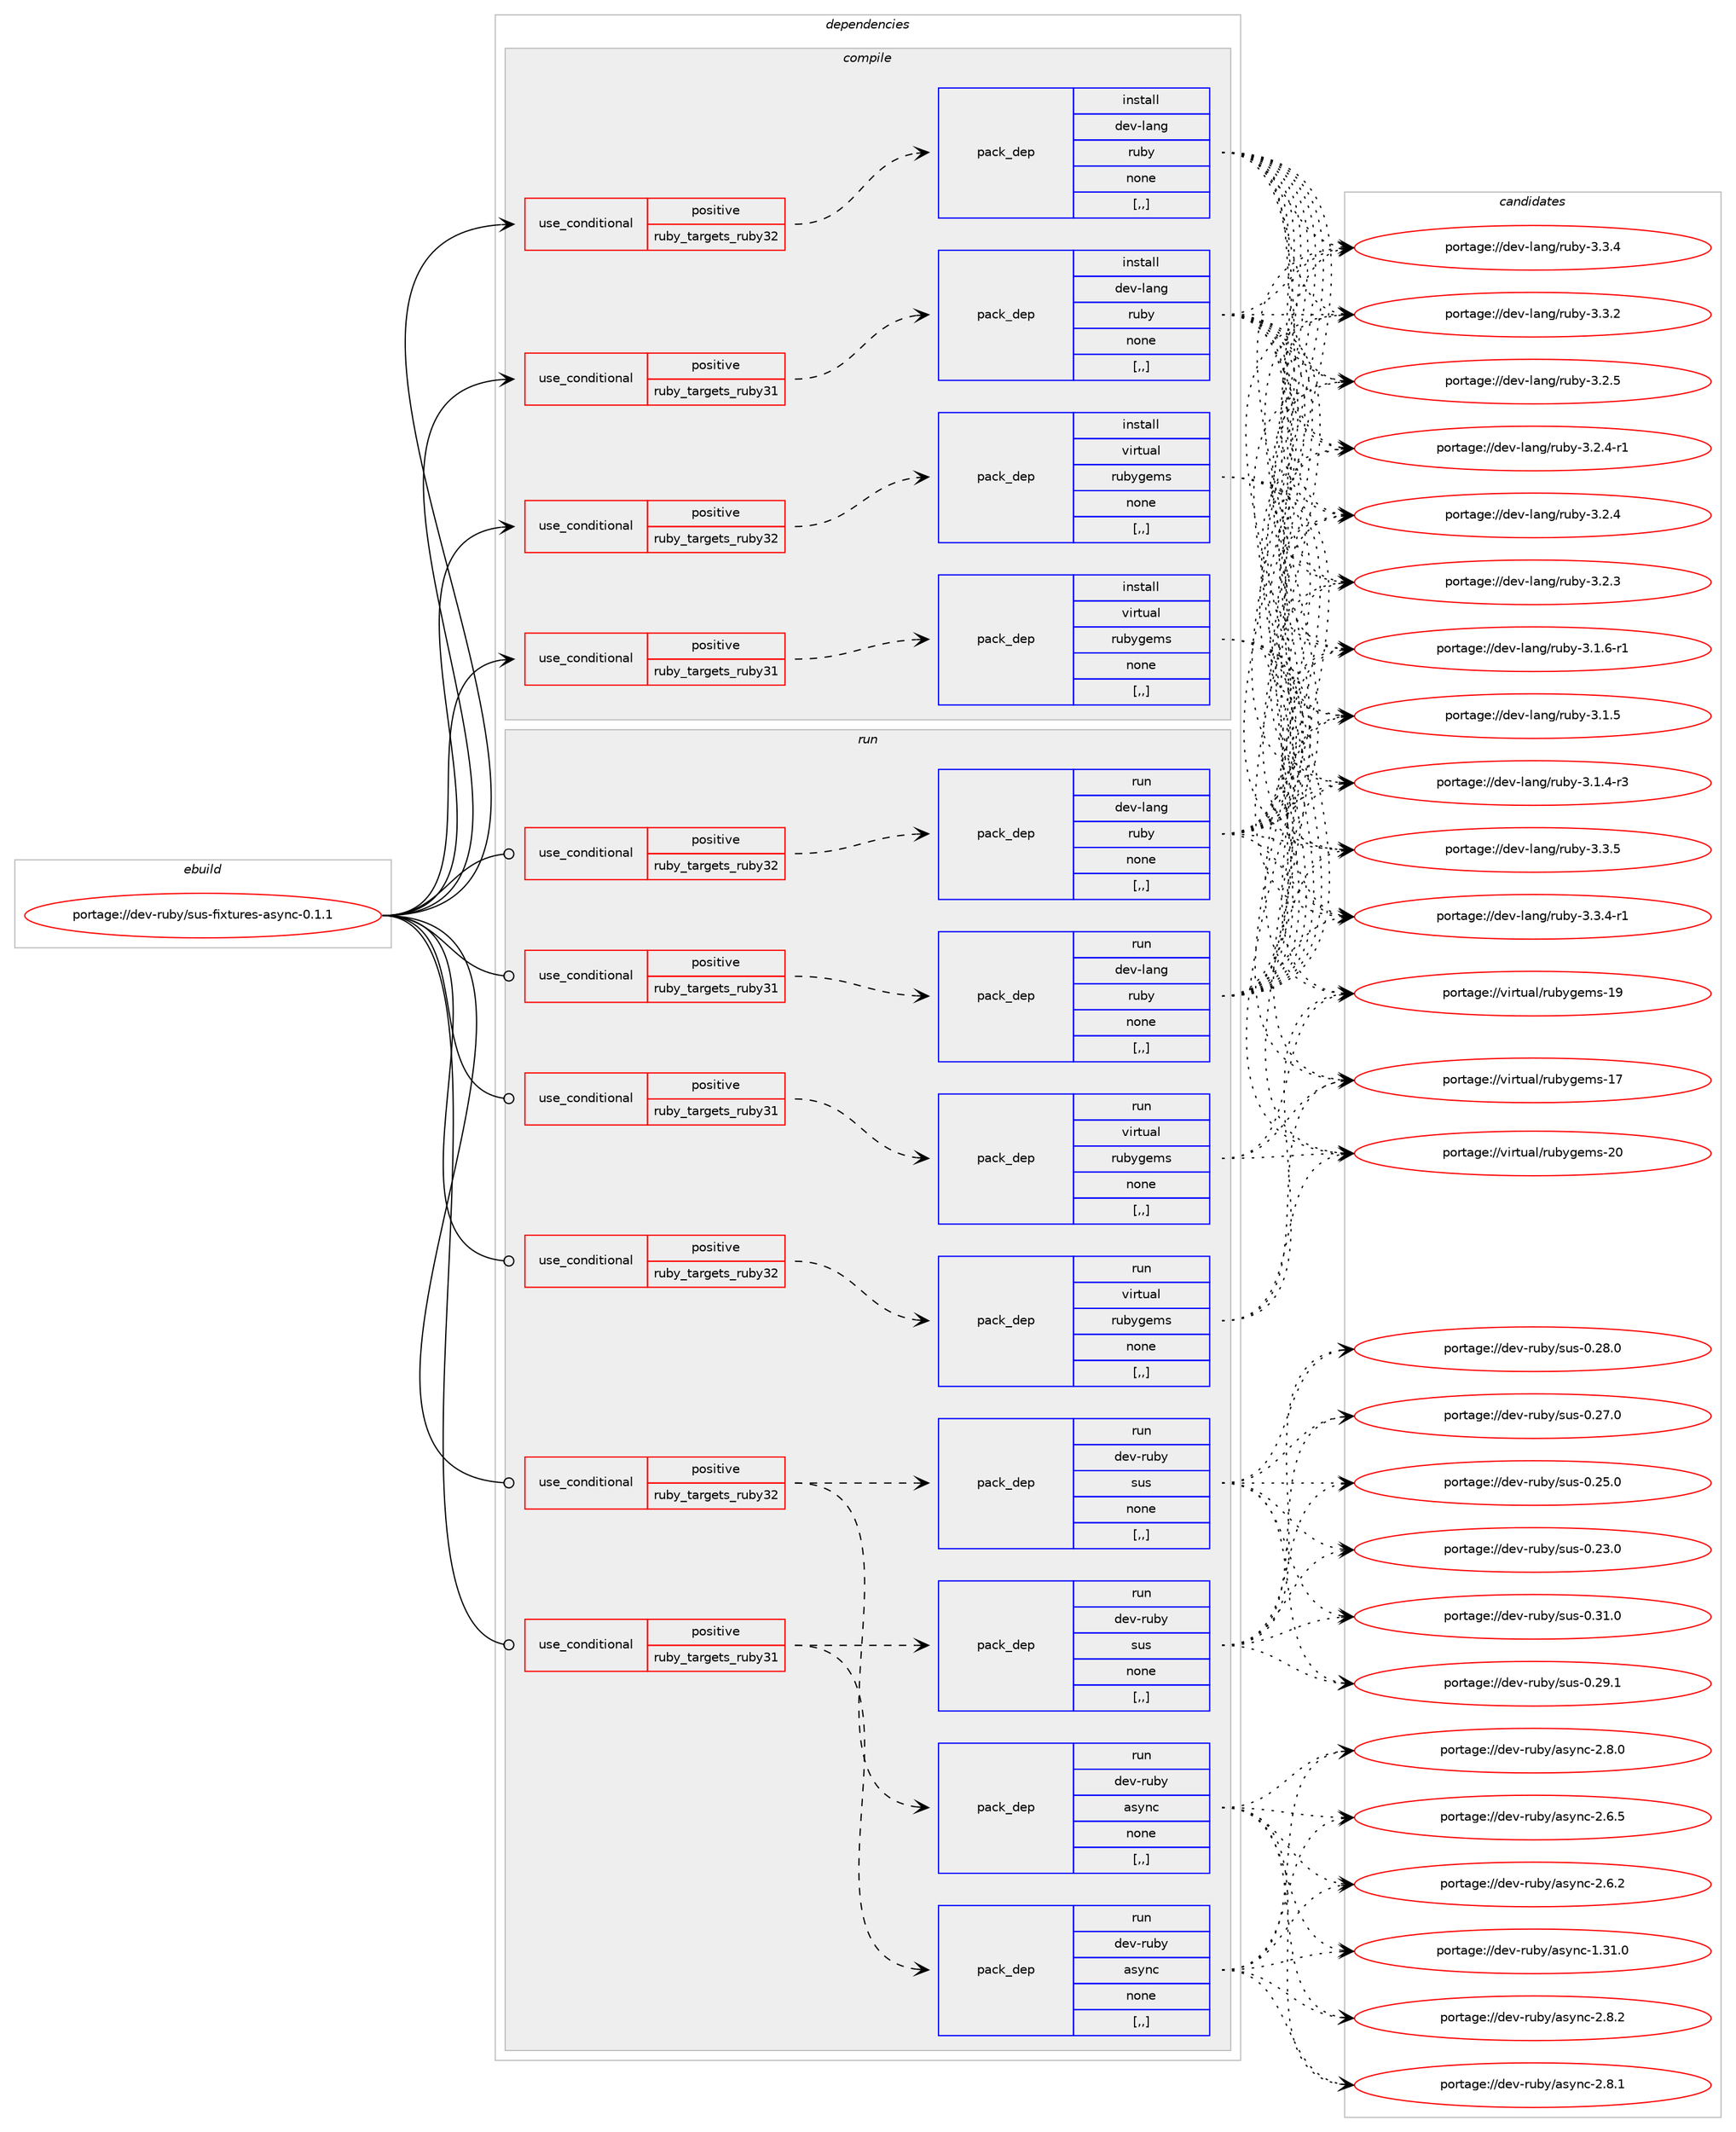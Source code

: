 digraph prolog {

# *************
# Graph options
# *************

newrank=true;
concentrate=true;
compound=true;
graph [rankdir=LR,fontname=Helvetica,fontsize=10,ranksep=1.5];#, ranksep=2.5, nodesep=0.2];
edge  [arrowhead=vee];
node  [fontname=Helvetica,fontsize=10];

# **********
# The ebuild
# **********

subgraph cluster_leftcol {
color=gray;
label=<<i>ebuild</i>>;
id [label="portage://dev-ruby/sus-fixtures-async-0.1.1", color=red, width=4, href="../dev-ruby/sus-fixtures-async-0.1.1.svg"];
}

# ****************
# The dependencies
# ****************

subgraph cluster_midcol {
color=gray;
label=<<i>dependencies</i>>;
subgraph cluster_compile {
fillcolor="#eeeeee";
style=filled;
label=<<i>compile</i>>;
subgraph cond188595 {
dependency701511 [label=<<TABLE BORDER="0" CELLBORDER="1" CELLSPACING="0" CELLPADDING="4"><TR><TD ROWSPAN="3" CELLPADDING="10">use_conditional</TD></TR><TR><TD>positive</TD></TR><TR><TD>ruby_targets_ruby31</TD></TR></TABLE>>, shape=none, color=red];
subgraph pack507935 {
dependency701512 [label=<<TABLE BORDER="0" CELLBORDER="1" CELLSPACING="0" CELLPADDING="4" WIDTH="220"><TR><TD ROWSPAN="6" CELLPADDING="30">pack_dep</TD></TR><TR><TD WIDTH="110">install</TD></TR><TR><TD>dev-lang</TD></TR><TR><TD>ruby</TD></TR><TR><TD>none</TD></TR><TR><TD>[,,]</TD></TR></TABLE>>, shape=none, color=blue];
}
dependency701511:e -> dependency701512:w [weight=20,style="dashed",arrowhead="vee"];
}
id:e -> dependency701511:w [weight=20,style="solid",arrowhead="vee"];
subgraph cond188596 {
dependency701513 [label=<<TABLE BORDER="0" CELLBORDER="1" CELLSPACING="0" CELLPADDING="4"><TR><TD ROWSPAN="3" CELLPADDING="10">use_conditional</TD></TR><TR><TD>positive</TD></TR><TR><TD>ruby_targets_ruby31</TD></TR></TABLE>>, shape=none, color=red];
subgraph pack507936 {
dependency701514 [label=<<TABLE BORDER="0" CELLBORDER="1" CELLSPACING="0" CELLPADDING="4" WIDTH="220"><TR><TD ROWSPAN="6" CELLPADDING="30">pack_dep</TD></TR><TR><TD WIDTH="110">install</TD></TR><TR><TD>virtual</TD></TR><TR><TD>rubygems</TD></TR><TR><TD>none</TD></TR><TR><TD>[,,]</TD></TR></TABLE>>, shape=none, color=blue];
}
dependency701513:e -> dependency701514:w [weight=20,style="dashed",arrowhead="vee"];
}
id:e -> dependency701513:w [weight=20,style="solid",arrowhead="vee"];
subgraph cond188597 {
dependency701515 [label=<<TABLE BORDER="0" CELLBORDER="1" CELLSPACING="0" CELLPADDING="4"><TR><TD ROWSPAN="3" CELLPADDING="10">use_conditional</TD></TR><TR><TD>positive</TD></TR><TR><TD>ruby_targets_ruby32</TD></TR></TABLE>>, shape=none, color=red];
subgraph pack507937 {
dependency701516 [label=<<TABLE BORDER="0" CELLBORDER="1" CELLSPACING="0" CELLPADDING="4" WIDTH="220"><TR><TD ROWSPAN="6" CELLPADDING="30">pack_dep</TD></TR><TR><TD WIDTH="110">install</TD></TR><TR><TD>dev-lang</TD></TR><TR><TD>ruby</TD></TR><TR><TD>none</TD></TR><TR><TD>[,,]</TD></TR></TABLE>>, shape=none, color=blue];
}
dependency701515:e -> dependency701516:w [weight=20,style="dashed",arrowhead="vee"];
}
id:e -> dependency701515:w [weight=20,style="solid",arrowhead="vee"];
subgraph cond188598 {
dependency701517 [label=<<TABLE BORDER="0" CELLBORDER="1" CELLSPACING="0" CELLPADDING="4"><TR><TD ROWSPAN="3" CELLPADDING="10">use_conditional</TD></TR><TR><TD>positive</TD></TR><TR><TD>ruby_targets_ruby32</TD></TR></TABLE>>, shape=none, color=red];
subgraph pack507938 {
dependency701518 [label=<<TABLE BORDER="0" CELLBORDER="1" CELLSPACING="0" CELLPADDING="4" WIDTH="220"><TR><TD ROWSPAN="6" CELLPADDING="30">pack_dep</TD></TR><TR><TD WIDTH="110">install</TD></TR><TR><TD>virtual</TD></TR><TR><TD>rubygems</TD></TR><TR><TD>none</TD></TR><TR><TD>[,,]</TD></TR></TABLE>>, shape=none, color=blue];
}
dependency701517:e -> dependency701518:w [weight=20,style="dashed",arrowhead="vee"];
}
id:e -> dependency701517:w [weight=20,style="solid",arrowhead="vee"];
}
subgraph cluster_compileandrun {
fillcolor="#eeeeee";
style=filled;
label=<<i>compile and run</i>>;
}
subgraph cluster_run {
fillcolor="#eeeeee";
style=filled;
label=<<i>run</i>>;
subgraph cond188599 {
dependency701519 [label=<<TABLE BORDER="0" CELLBORDER="1" CELLSPACING="0" CELLPADDING="4"><TR><TD ROWSPAN="3" CELLPADDING="10">use_conditional</TD></TR><TR><TD>positive</TD></TR><TR><TD>ruby_targets_ruby31</TD></TR></TABLE>>, shape=none, color=red];
subgraph pack507939 {
dependency701520 [label=<<TABLE BORDER="0" CELLBORDER="1" CELLSPACING="0" CELLPADDING="4" WIDTH="220"><TR><TD ROWSPAN="6" CELLPADDING="30">pack_dep</TD></TR><TR><TD WIDTH="110">run</TD></TR><TR><TD>dev-lang</TD></TR><TR><TD>ruby</TD></TR><TR><TD>none</TD></TR><TR><TD>[,,]</TD></TR></TABLE>>, shape=none, color=blue];
}
dependency701519:e -> dependency701520:w [weight=20,style="dashed",arrowhead="vee"];
}
id:e -> dependency701519:w [weight=20,style="solid",arrowhead="odot"];
subgraph cond188600 {
dependency701521 [label=<<TABLE BORDER="0" CELLBORDER="1" CELLSPACING="0" CELLPADDING="4"><TR><TD ROWSPAN="3" CELLPADDING="10">use_conditional</TD></TR><TR><TD>positive</TD></TR><TR><TD>ruby_targets_ruby31</TD></TR></TABLE>>, shape=none, color=red];
subgraph pack507940 {
dependency701522 [label=<<TABLE BORDER="0" CELLBORDER="1" CELLSPACING="0" CELLPADDING="4" WIDTH="220"><TR><TD ROWSPAN="6" CELLPADDING="30">pack_dep</TD></TR><TR><TD WIDTH="110">run</TD></TR><TR><TD>dev-ruby</TD></TR><TR><TD>async</TD></TR><TR><TD>none</TD></TR><TR><TD>[,,]</TD></TR></TABLE>>, shape=none, color=blue];
}
dependency701521:e -> dependency701522:w [weight=20,style="dashed",arrowhead="vee"];
subgraph pack507941 {
dependency701523 [label=<<TABLE BORDER="0" CELLBORDER="1" CELLSPACING="0" CELLPADDING="4" WIDTH="220"><TR><TD ROWSPAN="6" CELLPADDING="30">pack_dep</TD></TR><TR><TD WIDTH="110">run</TD></TR><TR><TD>dev-ruby</TD></TR><TR><TD>sus</TD></TR><TR><TD>none</TD></TR><TR><TD>[,,]</TD></TR></TABLE>>, shape=none, color=blue];
}
dependency701521:e -> dependency701523:w [weight=20,style="dashed",arrowhead="vee"];
}
id:e -> dependency701521:w [weight=20,style="solid",arrowhead="odot"];
subgraph cond188601 {
dependency701524 [label=<<TABLE BORDER="0" CELLBORDER="1" CELLSPACING="0" CELLPADDING="4"><TR><TD ROWSPAN="3" CELLPADDING="10">use_conditional</TD></TR><TR><TD>positive</TD></TR><TR><TD>ruby_targets_ruby31</TD></TR></TABLE>>, shape=none, color=red];
subgraph pack507942 {
dependency701525 [label=<<TABLE BORDER="0" CELLBORDER="1" CELLSPACING="0" CELLPADDING="4" WIDTH="220"><TR><TD ROWSPAN="6" CELLPADDING="30">pack_dep</TD></TR><TR><TD WIDTH="110">run</TD></TR><TR><TD>virtual</TD></TR><TR><TD>rubygems</TD></TR><TR><TD>none</TD></TR><TR><TD>[,,]</TD></TR></TABLE>>, shape=none, color=blue];
}
dependency701524:e -> dependency701525:w [weight=20,style="dashed",arrowhead="vee"];
}
id:e -> dependency701524:w [weight=20,style="solid",arrowhead="odot"];
subgraph cond188602 {
dependency701526 [label=<<TABLE BORDER="0" CELLBORDER="1" CELLSPACING="0" CELLPADDING="4"><TR><TD ROWSPAN="3" CELLPADDING="10">use_conditional</TD></TR><TR><TD>positive</TD></TR><TR><TD>ruby_targets_ruby32</TD></TR></TABLE>>, shape=none, color=red];
subgraph pack507943 {
dependency701527 [label=<<TABLE BORDER="0" CELLBORDER="1" CELLSPACING="0" CELLPADDING="4" WIDTH="220"><TR><TD ROWSPAN="6" CELLPADDING="30">pack_dep</TD></TR><TR><TD WIDTH="110">run</TD></TR><TR><TD>dev-lang</TD></TR><TR><TD>ruby</TD></TR><TR><TD>none</TD></TR><TR><TD>[,,]</TD></TR></TABLE>>, shape=none, color=blue];
}
dependency701526:e -> dependency701527:w [weight=20,style="dashed",arrowhead="vee"];
}
id:e -> dependency701526:w [weight=20,style="solid",arrowhead="odot"];
subgraph cond188603 {
dependency701528 [label=<<TABLE BORDER="0" CELLBORDER="1" CELLSPACING="0" CELLPADDING="4"><TR><TD ROWSPAN="3" CELLPADDING="10">use_conditional</TD></TR><TR><TD>positive</TD></TR><TR><TD>ruby_targets_ruby32</TD></TR></TABLE>>, shape=none, color=red];
subgraph pack507944 {
dependency701529 [label=<<TABLE BORDER="0" CELLBORDER="1" CELLSPACING="0" CELLPADDING="4" WIDTH="220"><TR><TD ROWSPAN="6" CELLPADDING="30">pack_dep</TD></TR><TR><TD WIDTH="110">run</TD></TR><TR><TD>dev-ruby</TD></TR><TR><TD>async</TD></TR><TR><TD>none</TD></TR><TR><TD>[,,]</TD></TR></TABLE>>, shape=none, color=blue];
}
dependency701528:e -> dependency701529:w [weight=20,style="dashed",arrowhead="vee"];
subgraph pack507945 {
dependency701530 [label=<<TABLE BORDER="0" CELLBORDER="1" CELLSPACING="0" CELLPADDING="4" WIDTH="220"><TR><TD ROWSPAN="6" CELLPADDING="30">pack_dep</TD></TR><TR><TD WIDTH="110">run</TD></TR><TR><TD>dev-ruby</TD></TR><TR><TD>sus</TD></TR><TR><TD>none</TD></TR><TR><TD>[,,]</TD></TR></TABLE>>, shape=none, color=blue];
}
dependency701528:e -> dependency701530:w [weight=20,style="dashed",arrowhead="vee"];
}
id:e -> dependency701528:w [weight=20,style="solid",arrowhead="odot"];
subgraph cond188604 {
dependency701531 [label=<<TABLE BORDER="0" CELLBORDER="1" CELLSPACING="0" CELLPADDING="4"><TR><TD ROWSPAN="3" CELLPADDING="10">use_conditional</TD></TR><TR><TD>positive</TD></TR><TR><TD>ruby_targets_ruby32</TD></TR></TABLE>>, shape=none, color=red];
subgraph pack507946 {
dependency701532 [label=<<TABLE BORDER="0" CELLBORDER="1" CELLSPACING="0" CELLPADDING="4" WIDTH="220"><TR><TD ROWSPAN="6" CELLPADDING="30">pack_dep</TD></TR><TR><TD WIDTH="110">run</TD></TR><TR><TD>virtual</TD></TR><TR><TD>rubygems</TD></TR><TR><TD>none</TD></TR><TR><TD>[,,]</TD></TR></TABLE>>, shape=none, color=blue];
}
dependency701531:e -> dependency701532:w [weight=20,style="dashed",arrowhead="vee"];
}
id:e -> dependency701531:w [weight=20,style="solid",arrowhead="odot"];
}
}

# **************
# The candidates
# **************

subgraph cluster_choices {
rank=same;
color=gray;
label=<<i>candidates</i>>;

subgraph choice507935 {
color=black;
nodesep=1;
choice10010111845108971101034711411798121455146514653 [label="portage://dev-lang/ruby-3.3.5", color=red, width=4,href="../dev-lang/ruby-3.3.5.svg"];
choice100101118451089711010347114117981214551465146524511449 [label="portage://dev-lang/ruby-3.3.4-r1", color=red, width=4,href="../dev-lang/ruby-3.3.4-r1.svg"];
choice10010111845108971101034711411798121455146514652 [label="portage://dev-lang/ruby-3.3.4", color=red, width=4,href="../dev-lang/ruby-3.3.4.svg"];
choice10010111845108971101034711411798121455146514650 [label="portage://dev-lang/ruby-3.3.2", color=red, width=4,href="../dev-lang/ruby-3.3.2.svg"];
choice10010111845108971101034711411798121455146504653 [label="portage://dev-lang/ruby-3.2.5", color=red, width=4,href="../dev-lang/ruby-3.2.5.svg"];
choice100101118451089711010347114117981214551465046524511449 [label="portage://dev-lang/ruby-3.2.4-r1", color=red, width=4,href="../dev-lang/ruby-3.2.4-r1.svg"];
choice10010111845108971101034711411798121455146504652 [label="portage://dev-lang/ruby-3.2.4", color=red, width=4,href="../dev-lang/ruby-3.2.4.svg"];
choice10010111845108971101034711411798121455146504651 [label="portage://dev-lang/ruby-3.2.3", color=red, width=4,href="../dev-lang/ruby-3.2.3.svg"];
choice100101118451089711010347114117981214551464946544511449 [label="portage://dev-lang/ruby-3.1.6-r1", color=red, width=4,href="../dev-lang/ruby-3.1.6-r1.svg"];
choice10010111845108971101034711411798121455146494653 [label="portage://dev-lang/ruby-3.1.5", color=red, width=4,href="../dev-lang/ruby-3.1.5.svg"];
choice100101118451089711010347114117981214551464946524511451 [label="portage://dev-lang/ruby-3.1.4-r3", color=red, width=4,href="../dev-lang/ruby-3.1.4-r3.svg"];
dependency701512:e -> choice10010111845108971101034711411798121455146514653:w [style=dotted,weight="100"];
dependency701512:e -> choice100101118451089711010347114117981214551465146524511449:w [style=dotted,weight="100"];
dependency701512:e -> choice10010111845108971101034711411798121455146514652:w [style=dotted,weight="100"];
dependency701512:e -> choice10010111845108971101034711411798121455146514650:w [style=dotted,weight="100"];
dependency701512:e -> choice10010111845108971101034711411798121455146504653:w [style=dotted,weight="100"];
dependency701512:e -> choice100101118451089711010347114117981214551465046524511449:w [style=dotted,weight="100"];
dependency701512:e -> choice10010111845108971101034711411798121455146504652:w [style=dotted,weight="100"];
dependency701512:e -> choice10010111845108971101034711411798121455146504651:w [style=dotted,weight="100"];
dependency701512:e -> choice100101118451089711010347114117981214551464946544511449:w [style=dotted,weight="100"];
dependency701512:e -> choice10010111845108971101034711411798121455146494653:w [style=dotted,weight="100"];
dependency701512:e -> choice100101118451089711010347114117981214551464946524511451:w [style=dotted,weight="100"];
}
subgraph choice507936 {
color=black;
nodesep=1;
choice118105114116117971084711411798121103101109115455048 [label="portage://virtual/rubygems-20", color=red, width=4,href="../virtual/rubygems-20.svg"];
choice118105114116117971084711411798121103101109115454957 [label="portage://virtual/rubygems-19", color=red, width=4,href="../virtual/rubygems-19.svg"];
choice118105114116117971084711411798121103101109115454955 [label="portage://virtual/rubygems-17", color=red, width=4,href="../virtual/rubygems-17.svg"];
dependency701514:e -> choice118105114116117971084711411798121103101109115455048:w [style=dotted,weight="100"];
dependency701514:e -> choice118105114116117971084711411798121103101109115454957:w [style=dotted,weight="100"];
dependency701514:e -> choice118105114116117971084711411798121103101109115454955:w [style=dotted,weight="100"];
}
subgraph choice507937 {
color=black;
nodesep=1;
choice10010111845108971101034711411798121455146514653 [label="portage://dev-lang/ruby-3.3.5", color=red, width=4,href="../dev-lang/ruby-3.3.5.svg"];
choice100101118451089711010347114117981214551465146524511449 [label="portage://dev-lang/ruby-3.3.4-r1", color=red, width=4,href="../dev-lang/ruby-3.3.4-r1.svg"];
choice10010111845108971101034711411798121455146514652 [label="portage://dev-lang/ruby-3.3.4", color=red, width=4,href="../dev-lang/ruby-3.3.4.svg"];
choice10010111845108971101034711411798121455146514650 [label="portage://dev-lang/ruby-3.3.2", color=red, width=4,href="../dev-lang/ruby-3.3.2.svg"];
choice10010111845108971101034711411798121455146504653 [label="portage://dev-lang/ruby-3.2.5", color=red, width=4,href="../dev-lang/ruby-3.2.5.svg"];
choice100101118451089711010347114117981214551465046524511449 [label="portage://dev-lang/ruby-3.2.4-r1", color=red, width=4,href="../dev-lang/ruby-3.2.4-r1.svg"];
choice10010111845108971101034711411798121455146504652 [label="portage://dev-lang/ruby-3.2.4", color=red, width=4,href="../dev-lang/ruby-3.2.4.svg"];
choice10010111845108971101034711411798121455146504651 [label="portage://dev-lang/ruby-3.2.3", color=red, width=4,href="../dev-lang/ruby-3.2.3.svg"];
choice100101118451089711010347114117981214551464946544511449 [label="portage://dev-lang/ruby-3.1.6-r1", color=red, width=4,href="../dev-lang/ruby-3.1.6-r1.svg"];
choice10010111845108971101034711411798121455146494653 [label="portage://dev-lang/ruby-3.1.5", color=red, width=4,href="../dev-lang/ruby-3.1.5.svg"];
choice100101118451089711010347114117981214551464946524511451 [label="portage://dev-lang/ruby-3.1.4-r3", color=red, width=4,href="../dev-lang/ruby-3.1.4-r3.svg"];
dependency701516:e -> choice10010111845108971101034711411798121455146514653:w [style=dotted,weight="100"];
dependency701516:e -> choice100101118451089711010347114117981214551465146524511449:w [style=dotted,weight="100"];
dependency701516:e -> choice10010111845108971101034711411798121455146514652:w [style=dotted,weight="100"];
dependency701516:e -> choice10010111845108971101034711411798121455146514650:w [style=dotted,weight="100"];
dependency701516:e -> choice10010111845108971101034711411798121455146504653:w [style=dotted,weight="100"];
dependency701516:e -> choice100101118451089711010347114117981214551465046524511449:w [style=dotted,weight="100"];
dependency701516:e -> choice10010111845108971101034711411798121455146504652:w [style=dotted,weight="100"];
dependency701516:e -> choice10010111845108971101034711411798121455146504651:w [style=dotted,weight="100"];
dependency701516:e -> choice100101118451089711010347114117981214551464946544511449:w [style=dotted,weight="100"];
dependency701516:e -> choice10010111845108971101034711411798121455146494653:w [style=dotted,weight="100"];
dependency701516:e -> choice100101118451089711010347114117981214551464946524511451:w [style=dotted,weight="100"];
}
subgraph choice507938 {
color=black;
nodesep=1;
choice118105114116117971084711411798121103101109115455048 [label="portage://virtual/rubygems-20", color=red, width=4,href="../virtual/rubygems-20.svg"];
choice118105114116117971084711411798121103101109115454957 [label="portage://virtual/rubygems-19", color=red, width=4,href="../virtual/rubygems-19.svg"];
choice118105114116117971084711411798121103101109115454955 [label="portage://virtual/rubygems-17", color=red, width=4,href="../virtual/rubygems-17.svg"];
dependency701518:e -> choice118105114116117971084711411798121103101109115455048:w [style=dotted,weight="100"];
dependency701518:e -> choice118105114116117971084711411798121103101109115454957:w [style=dotted,weight="100"];
dependency701518:e -> choice118105114116117971084711411798121103101109115454955:w [style=dotted,weight="100"];
}
subgraph choice507939 {
color=black;
nodesep=1;
choice10010111845108971101034711411798121455146514653 [label="portage://dev-lang/ruby-3.3.5", color=red, width=4,href="../dev-lang/ruby-3.3.5.svg"];
choice100101118451089711010347114117981214551465146524511449 [label="portage://dev-lang/ruby-3.3.4-r1", color=red, width=4,href="../dev-lang/ruby-3.3.4-r1.svg"];
choice10010111845108971101034711411798121455146514652 [label="portage://dev-lang/ruby-3.3.4", color=red, width=4,href="../dev-lang/ruby-3.3.4.svg"];
choice10010111845108971101034711411798121455146514650 [label="portage://dev-lang/ruby-3.3.2", color=red, width=4,href="../dev-lang/ruby-3.3.2.svg"];
choice10010111845108971101034711411798121455146504653 [label="portage://dev-lang/ruby-3.2.5", color=red, width=4,href="../dev-lang/ruby-3.2.5.svg"];
choice100101118451089711010347114117981214551465046524511449 [label="portage://dev-lang/ruby-3.2.4-r1", color=red, width=4,href="../dev-lang/ruby-3.2.4-r1.svg"];
choice10010111845108971101034711411798121455146504652 [label="portage://dev-lang/ruby-3.2.4", color=red, width=4,href="../dev-lang/ruby-3.2.4.svg"];
choice10010111845108971101034711411798121455146504651 [label="portage://dev-lang/ruby-3.2.3", color=red, width=4,href="../dev-lang/ruby-3.2.3.svg"];
choice100101118451089711010347114117981214551464946544511449 [label="portage://dev-lang/ruby-3.1.6-r1", color=red, width=4,href="../dev-lang/ruby-3.1.6-r1.svg"];
choice10010111845108971101034711411798121455146494653 [label="portage://dev-lang/ruby-3.1.5", color=red, width=4,href="../dev-lang/ruby-3.1.5.svg"];
choice100101118451089711010347114117981214551464946524511451 [label="portage://dev-lang/ruby-3.1.4-r3", color=red, width=4,href="../dev-lang/ruby-3.1.4-r3.svg"];
dependency701520:e -> choice10010111845108971101034711411798121455146514653:w [style=dotted,weight="100"];
dependency701520:e -> choice100101118451089711010347114117981214551465146524511449:w [style=dotted,weight="100"];
dependency701520:e -> choice10010111845108971101034711411798121455146514652:w [style=dotted,weight="100"];
dependency701520:e -> choice10010111845108971101034711411798121455146514650:w [style=dotted,weight="100"];
dependency701520:e -> choice10010111845108971101034711411798121455146504653:w [style=dotted,weight="100"];
dependency701520:e -> choice100101118451089711010347114117981214551465046524511449:w [style=dotted,weight="100"];
dependency701520:e -> choice10010111845108971101034711411798121455146504652:w [style=dotted,weight="100"];
dependency701520:e -> choice10010111845108971101034711411798121455146504651:w [style=dotted,weight="100"];
dependency701520:e -> choice100101118451089711010347114117981214551464946544511449:w [style=dotted,weight="100"];
dependency701520:e -> choice10010111845108971101034711411798121455146494653:w [style=dotted,weight="100"];
dependency701520:e -> choice100101118451089711010347114117981214551464946524511451:w [style=dotted,weight="100"];
}
subgraph choice507940 {
color=black;
nodesep=1;
choice1001011184511411798121479711512111099455046564650 [label="portage://dev-ruby/async-2.8.2", color=red, width=4,href="../dev-ruby/async-2.8.2.svg"];
choice1001011184511411798121479711512111099455046564649 [label="portage://dev-ruby/async-2.8.1", color=red, width=4,href="../dev-ruby/async-2.8.1.svg"];
choice1001011184511411798121479711512111099455046564648 [label="portage://dev-ruby/async-2.8.0", color=red, width=4,href="../dev-ruby/async-2.8.0.svg"];
choice1001011184511411798121479711512111099455046544653 [label="portage://dev-ruby/async-2.6.5", color=red, width=4,href="../dev-ruby/async-2.6.5.svg"];
choice1001011184511411798121479711512111099455046544650 [label="portage://dev-ruby/async-2.6.2", color=red, width=4,href="../dev-ruby/async-2.6.2.svg"];
choice100101118451141179812147971151211109945494651494648 [label="portage://dev-ruby/async-1.31.0", color=red, width=4,href="../dev-ruby/async-1.31.0.svg"];
dependency701522:e -> choice1001011184511411798121479711512111099455046564650:w [style=dotted,weight="100"];
dependency701522:e -> choice1001011184511411798121479711512111099455046564649:w [style=dotted,weight="100"];
dependency701522:e -> choice1001011184511411798121479711512111099455046564648:w [style=dotted,weight="100"];
dependency701522:e -> choice1001011184511411798121479711512111099455046544653:w [style=dotted,weight="100"];
dependency701522:e -> choice1001011184511411798121479711512111099455046544650:w [style=dotted,weight="100"];
dependency701522:e -> choice100101118451141179812147971151211109945494651494648:w [style=dotted,weight="100"];
}
subgraph choice507941 {
color=black;
nodesep=1;
choice10010111845114117981214711511711545484651494648 [label="portage://dev-ruby/sus-0.31.0", color=red, width=4,href="../dev-ruby/sus-0.31.0.svg"];
choice10010111845114117981214711511711545484650574649 [label="portage://dev-ruby/sus-0.29.1", color=red, width=4,href="../dev-ruby/sus-0.29.1.svg"];
choice10010111845114117981214711511711545484650564648 [label="portage://dev-ruby/sus-0.28.0", color=red, width=4,href="../dev-ruby/sus-0.28.0.svg"];
choice10010111845114117981214711511711545484650554648 [label="portage://dev-ruby/sus-0.27.0", color=red, width=4,href="../dev-ruby/sus-0.27.0.svg"];
choice10010111845114117981214711511711545484650534648 [label="portage://dev-ruby/sus-0.25.0", color=red, width=4,href="../dev-ruby/sus-0.25.0.svg"];
choice10010111845114117981214711511711545484650514648 [label="portage://dev-ruby/sus-0.23.0", color=red, width=4,href="../dev-ruby/sus-0.23.0.svg"];
dependency701523:e -> choice10010111845114117981214711511711545484651494648:w [style=dotted,weight="100"];
dependency701523:e -> choice10010111845114117981214711511711545484650574649:w [style=dotted,weight="100"];
dependency701523:e -> choice10010111845114117981214711511711545484650564648:w [style=dotted,weight="100"];
dependency701523:e -> choice10010111845114117981214711511711545484650554648:w [style=dotted,weight="100"];
dependency701523:e -> choice10010111845114117981214711511711545484650534648:w [style=dotted,weight="100"];
dependency701523:e -> choice10010111845114117981214711511711545484650514648:w [style=dotted,weight="100"];
}
subgraph choice507942 {
color=black;
nodesep=1;
choice118105114116117971084711411798121103101109115455048 [label="portage://virtual/rubygems-20", color=red, width=4,href="../virtual/rubygems-20.svg"];
choice118105114116117971084711411798121103101109115454957 [label="portage://virtual/rubygems-19", color=red, width=4,href="../virtual/rubygems-19.svg"];
choice118105114116117971084711411798121103101109115454955 [label="portage://virtual/rubygems-17", color=red, width=4,href="../virtual/rubygems-17.svg"];
dependency701525:e -> choice118105114116117971084711411798121103101109115455048:w [style=dotted,weight="100"];
dependency701525:e -> choice118105114116117971084711411798121103101109115454957:w [style=dotted,weight="100"];
dependency701525:e -> choice118105114116117971084711411798121103101109115454955:w [style=dotted,weight="100"];
}
subgraph choice507943 {
color=black;
nodesep=1;
choice10010111845108971101034711411798121455146514653 [label="portage://dev-lang/ruby-3.3.5", color=red, width=4,href="../dev-lang/ruby-3.3.5.svg"];
choice100101118451089711010347114117981214551465146524511449 [label="portage://dev-lang/ruby-3.3.4-r1", color=red, width=4,href="../dev-lang/ruby-3.3.4-r1.svg"];
choice10010111845108971101034711411798121455146514652 [label="portage://dev-lang/ruby-3.3.4", color=red, width=4,href="../dev-lang/ruby-3.3.4.svg"];
choice10010111845108971101034711411798121455146514650 [label="portage://dev-lang/ruby-3.3.2", color=red, width=4,href="../dev-lang/ruby-3.3.2.svg"];
choice10010111845108971101034711411798121455146504653 [label="portage://dev-lang/ruby-3.2.5", color=red, width=4,href="../dev-lang/ruby-3.2.5.svg"];
choice100101118451089711010347114117981214551465046524511449 [label="portage://dev-lang/ruby-3.2.4-r1", color=red, width=4,href="../dev-lang/ruby-3.2.4-r1.svg"];
choice10010111845108971101034711411798121455146504652 [label="portage://dev-lang/ruby-3.2.4", color=red, width=4,href="../dev-lang/ruby-3.2.4.svg"];
choice10010111845108971101034711411798121455146504651 [label="portage://dev-lang/ruby-3.2.3", color=red, width=4,href="../dev-lang/ruby-3.2.3.svg"];
choice100101118451089711010347114117981214551464946544511449 [label="portage://dev-lang/ruby-3.1.6-r1", color=red, width=4,href="../dev-lang/ruby-3.1.6-r1.svg"];
choice10010111845108971101034711411798121455146494653 [label="portage://dev-lang/ruby-3.1.5", color=red, width=4,href="../dev-lang/ruby-3.1.5.svg"];
choice100101118451089711010347114117981214551464946524511451 [label="portage://dev-lang/ruby-3.1.4-r3", color=red, width=4,href="../dev-lang/ruby-3.1.4-r3.svg"];
dependency701527:e -> choice10010111845108971101034711411798121455146514653:w [style=dotted,weight="100"];
dependency701527:e -> choice100101118451089711010347114117981214551465146524511449:w [style=dotted,weight="100"];
dependency701527:e -> choice10010111845108971101034711411798121455146514652:w [style=dotted,weight="100"];
dependency701527:e -> choice10010111845108971101034711411798121455146514650:w [style=dotted,weight="100"];
dependency701527:e -> choice10010111845108971101034711411798121455146504653:w [style=dotted,weight="100"];
dependency701527:e -> choice100101118451089711010347114117981214551465046524511449:w [style=dotted,weight="100"];
dependency701527:e -> choice10010111845108971101034711411798121455146504652:w [style=dotted,weight="100"];
dependency701527:e -> choice10010111845108971101034711411798121455146504651:w [style=dotted,weight="100"];
dependency701527:e -> choice100101118451089711010347114117981214551464946544511449:w [style=dotted,weight="100"];
dependency701527:e -> choice10010111845108971101034711411798121455146494653:w [style=dotted,weight="100"];
dependency701527:e -> choice100101118451089711010347114117981214551464946524511451:w [style=dotted,weight="100"];
}
subgraph choice507944 {
color=black;
nodesep=1;
choice1001011184511411798121479711512111099455046564650 [label="portage://dev-ruby/async-2.8.2", color=red, width=4,href="../dev-ruby/async-2.8.2.svg"];
choice1001011184511411798121479711512111099455046564649 [label="portage://dev-ruby/async-2.8.1", color=red, width=4,href="../dev-ruby/async-2.8.1.svg"];
choice1001011184511411798121479711512111099455046564648 [label="portage://dev-ruby/async-2.8.0", color=red, width=4,href="../dev-ruby/async-2.8.0.svg"];
choice1001011184511411798121479711512111099455046544653 [label="portage://dev-ruby/async-2.6.5", color=red, width=4,href="../dev-ruby/async-2.6.5.svg"];
choice1001011184511411798121479711512111099455046544650 [label="portage://dev-ruby/async-2.6.2", color=red, width=4,href="../dev-ruby/async-2.6.2.svg"];
choice100101118451141179812147971151211109945494651494648 [label="portage://dev-ruby/async-1.31.0", color=red, width=4,href="../dev-ruby/async-1.31.0.svg"];
dependency701529:e -> choice1001011184511411798121479711512111099455046564650:w [style=dotted,weight="100"];
dependency701529:e -> choice1001011184511411798121479711512111099455046564649:w [style=dotted,weight="100"];
dependency701529:e -> choice1001011184511411798121479711512111099455046564648:w [style=dotted,weight="100"];
dependency701529:e -> choice1001011184511411798121479711512111099455046544653:w [style=dotted,weight="100"];
dependency701529:e -> choice1001011184511411798121479711512111099455046544650:w [style=dotted,weight="100"];
dependency701529:e -> choice100101118451141179812147971151211109945494651494648:w [style=dotted,weight="100"];
}
subgraph choice507945 {
color=black;
nodesep=1;
choice10010111845114117981214711511711545484651494648 [label="portage://dev-ruby/sus-0.31.0", color=red, width=4,href="../dev-ruby/sus-0.31.0.svg"];
choice10010111845114117981214711511711545484650574649 [label="portage://dev-ruby/sus-0.29.1", color=red, width=4,href="../dev-ruby/sus-0.29.1.svg"];
choice10010111845114117981214711511711545484650564648 [label="portage://dev-ruby/sus-0.28.0", color=red, width=4,href="../dev-ruby/sus-0.28.0.svg"];
choice10010111845114117981214711511711545484650554648 [label="portage://dev-ruby/sus-0.27.0", color=red, width=4,href="../dev-ruby/sus-0.27.0.svg"];
choice10010111845114117981214711511711545484650534648 [label="portage://dev-ruby/sus-0.25.0", color=red, width=4,href="../dev-ruby/sus-0.25.0.svg"];
choice10010111845114117981214711511711545484650514648 [label="portage://dev-ruby/sus-0.23.0", color=red, width=4,href="../dev-ruby/sus-0.23.0.svg"];
dependency701530:e -> choice10010111845114117981214711511711545484651494648:w [style=dotted,weight="100"];
dependency701530:e -> choice10010111845114117981214711511711545484650574649:w [style=dotted,weight="100"];
dependency701530:e -> choice10010111845114117981214711511711545484650564648:w [style=dotted,weight="100"];
dependency701530:e -> choice10010111845114117981214711511711545484650554648:w [style=dotted,weight="100"];
dependency701530:e -> choice10010111845114117981214711511711545484650534648:w [style=dotted,weight="100"];
dependency701530:e -> choice10010111845114117981214711511711545484650514648:w [style=dotted,weight="100"];
}
subgraph choice507946 {
color=black;
nodesep=1;
choice118105114116117971084711411798121103101109115455048 [label="portage://virtual/rubygems-20", color=red, width=4,href="../virtual/rubygems-20.svg"];
choice118105114116117971084711411798121103101109115454957 [label="portage://virtual/rubygems-19", color=red, width=4,href="../virtual/rubygems-19.svg"];
choice118105114116117971084711411798121103101109115454955 [label="portage://virtual/rubygems-17", color=red, width=4,href="../virtual/rubygems-17.svg"];
dependency701532:e -> choice118105114116117971084711411798121103101109115455048:w [style=dotted,weight="100"];
dependency701532:e -> choice118105114116117971084711411798121103101109115454957:w [style=dotted,weight="100"];
dependency701532:e -> choice118105114116117971084711411798121103101109115454955:w [style=dotted,weight="100"];
}
}

}
